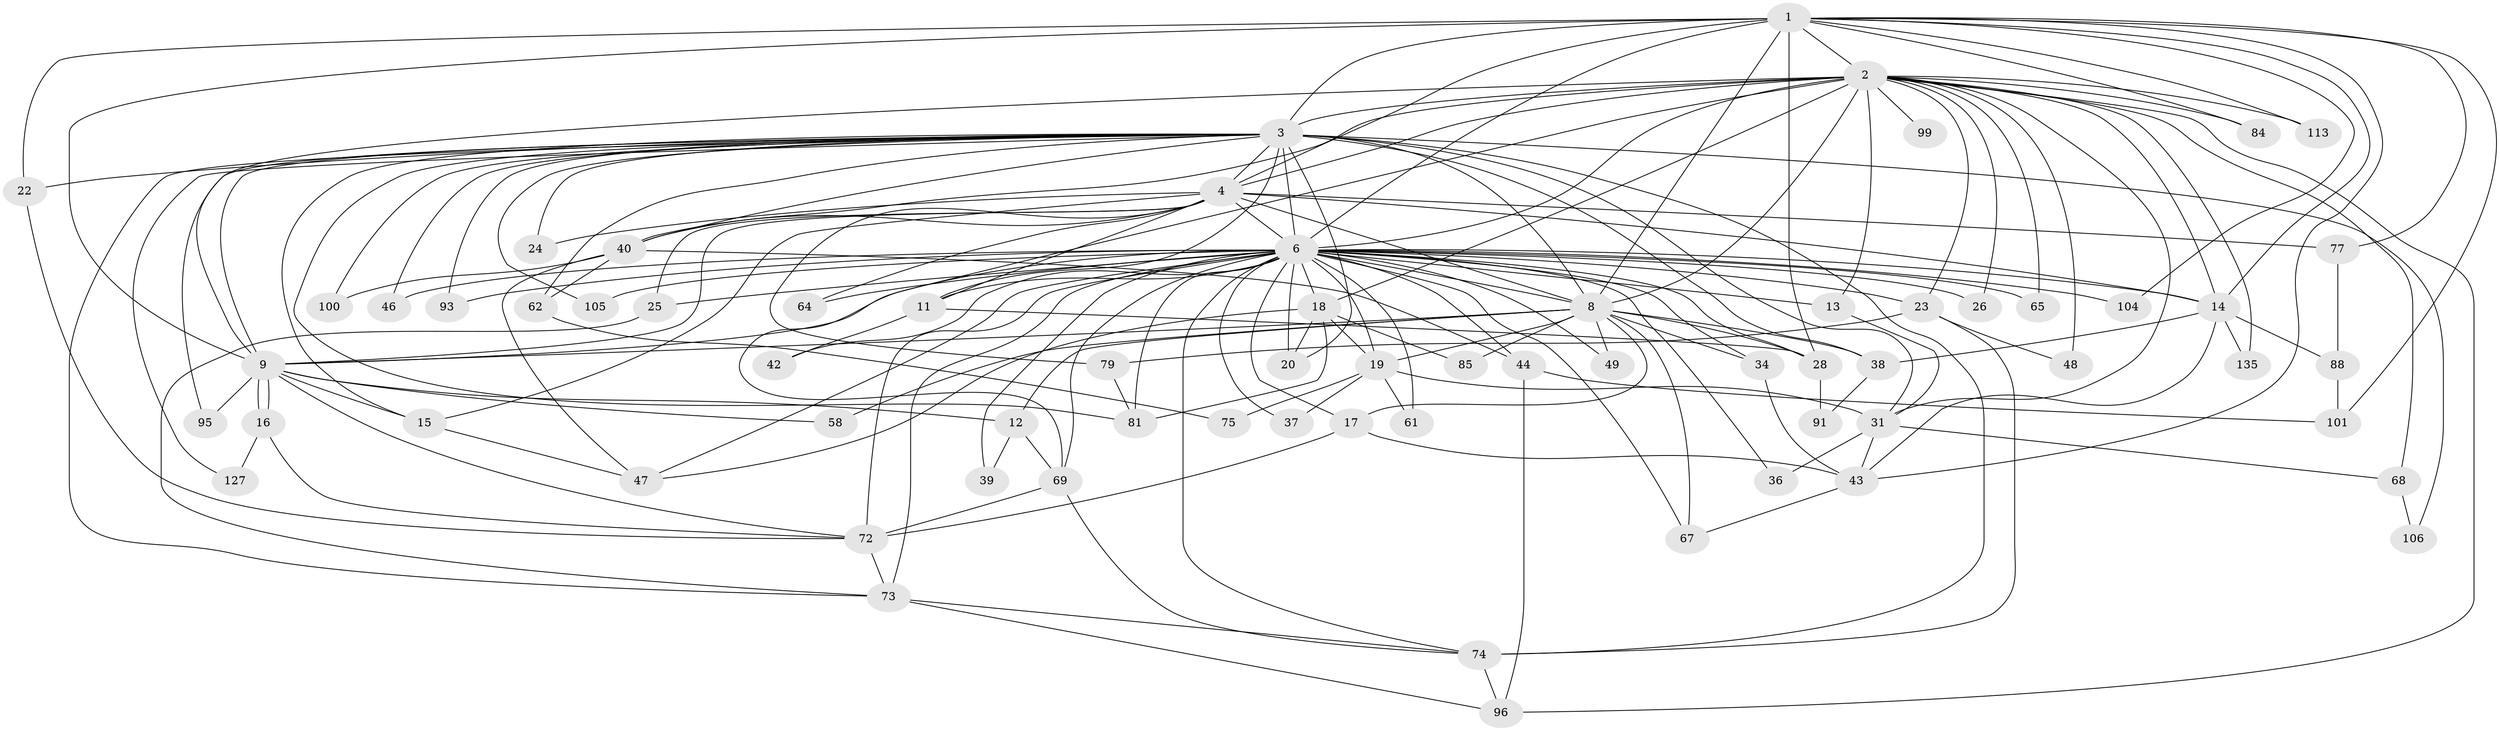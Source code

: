 // original degree distribution, {21: 0.014705882352941176, 24: 0.007352941176470588, 25: 0.007352941176470588, 19: 0.007352941176470588, 18: 0.007352941176470588, 28: 0.007352941176470588, 27: 0.007352941176470588, 20: 0.014705882352941176, 6: 0.007352941176470588, 4: 0.08823529411764706, 3: 0.23529411764705882, 8: 0.022058823529411766, 7: 0.022058823529411766, 10: 0.007352941176470588, 2: 0.5, 5: 0.04411764705882353}
// Generated by graph-tools (version 1.1) at 2025/14/03/09/25 04:14:08]
// undirected, 68 vertices, 175 edges
graph export_dot {
graph [start="1"]
  node [color=gray90,style=filled];
  1;
  2 [super="+52"];
  3 [super="+5"];
  4 [super="+41+121+114"];
  6 [super="+29+63+56+10+7+78+32+54"];
  8 [super="+87+57+53"];
  9;
  11 [super="+33"];
  12;
  13;
  14 [super="+70"];
  15 [super="+94"];
  16;
  17;
  18 [super="+45+27"];
  19 [super="+132"];
  20;
  22;
  23 [super="+76"];
  24;
  25;
  26;
  28 [super="+30+80"];
  31 [super="+89+116+119+55+71"];
  34;
  36;
  37;
  38;
  39;
  40 [super="+133"];
  42;
  43 [super="+50"];
  44 [super="+109"];
  46;
  47 [super="+90"];
  48;
  49;
  58;
  61;
  62;
  64;
  65;
  67 [super="+92"];
  68 [super="+108"];
  69 [super="+112"];
  72 [super="+115+82+86"];
  73 [super="+103"];
  74 [super="+83"];
  75;
  77;
  79;
  81 [super="+129+131+107"];
  84;
  85;
  88;
  91;
  93;
  95;
  96 [super="+97"];
  99;
  100;
  101;
  104;
  105;
  106;
  113;
  127;
  135;
  1 -- 2 [weight=2];
  1 -- 3 [weight=2];
  1 -- 4;
  1 -- 6 [weight=3];
  1 -- 8 [weight=2];
  1 -- 9;
  1 -- 14;
  1 -- 22;
  1 -- 28 [weight=2];
  1 -- 77;
  1 -- 84;
  1 -- 101;
  1 -- 104;
  1 -- 113;
  1 -- 43;
  2 -- 3 [weight=3];
  2 -- 4;
  2 -- 6 [weight=3];
  2 -- 8 [weight=2];
  2 -- 9;
  2 -- 13;
  2 -- 18 [weight=2];
  2 -- 23;
  2 -- 31 [weight=2];
  2 -- 48;
  2 -- 68 [weight=2];
  2 -- 84;
  2 -- 99 [weight=2];
  2 -- 113;
  2 -- 135;
  2 -- 65;
  2 -- 69;
  2 -- 26;
  2 -- 40;
  2 -- 96;
  2 -- 14;
  3 -- 4 [weight=2];
  3 -- 6 [weight=8];
  3 -- 8 [weight=2];
  3 -- 9 [weight=2];
  3 -- 22;
  3 -- 38;
  3 -- 40;
  3 -- 62;
  3 -- 73;
  3 -- 74 [weight=2];
  3 -- 95;
  3 -- 100;
  3 -- 105;
  3 -- 127;
  3 -- 31 [weight=2];
  3 -- 15;
  3 -- 20;
  3 -- 24;
  3 -- 93;
  3 -- 106;
  3 -- 46;
  3 -- 81 [weight=2];
  3 -- 11;
  4 -- 6 [weight=3];
  4 -- 8;
  4 -- 9 [weight=2];
  4 -- 11;
  4 -- 24;
  4 -- 25;
  4 -- 40;
  4 -- 64;
  4 -- 77;
  4 -- 79;
  4 -- 15;
  4 -- 14;
  6 -- 8 [weight=5];
  6 -- 9 [weight=6];
  6 -- 19 [weight=4];
  6 -- 20;
  6 -- 23;
  6 -- 25;
  6 -- 26 [weight=2];
  6 -- 34;
  6 -- 37;
  6 -- 42;
  6 -- 44;
  6 -- 47;
  6 -- 67;
  6 -- 93;
  6 -- 104;
  6 -- 65;
  6 -- 39;
  6 -- 105;
  6 -- 74;
  6 -- 13;
  6 -- 46;
  6 -- 14;
  6 -- 28;
  6 -- 61;
  6 -- 64;
  6 -- 69;
  6 -- 72;
  6 -- 11 [weight=3];
  6 -- 17;
  6 -- 18;
  6 -- 81;
  6 -- 36;
  6 -- 49 [weight=3];
  6 -- 73;
  8 -- 9;
  8 -- 12;
  8 -- 17;
  8 -- 34;
  8 -- 58;
  8 -- 67;
  8 -- 85;
  8 -- 38;
  8 -- 28;
  8 -- 49;
  8 -- 19;
  9 -- 12;
  9 -- 15;
  9 -- 16;
  9 -- 16;
  9 -- 58;
  9 -- 95;
  9 -- 72;
  11 -- 28;
  11 -- 42;
  12 -- 39;
  12 -- 69;
  13 -- 31;
  14 -- 38;
  14 -- 43;
  14 -- 88;
  14 -- 135;
  15 -- 47;
  16 -- 72;
  16 -- 127;
  17 -- 43;
  17 -- 72;
  18 -- 47;
  18 -- 81;
  18 -- 20;
  18 -- 19;
  18 -- 85;
  19 -- 37;
  19 -- 61;
  19 -- 75;
  19 -- 31;
  22 -- 72;
  23 -- 48;
  23 -- 79;
  23 -- 74;
  25 -- 73;
  28 -- 91;
  31 -- 36;
  31 -- 68;
  31 -- 43;
  34 -- 43;
  38 -- 91;
  40 -- 44;
  40 -- 62;
  40 -- 100;
  40 -- 47;
  43 -- 67;
  44 -- 96;
  44 -- 101;
  62 -- 75;
  68 -- 106;
  69 -- 72;
  69 -- 74;
  72 -- 73;
  73 -- 74;
  73 -- 96;
  74 -- 96;
  77 -- 88;
  79 -- 81;
  88 -- 101;
}
